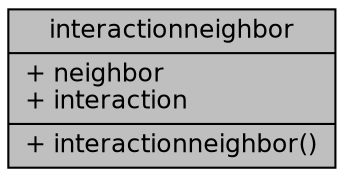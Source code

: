 digraph "interactionneighbor"
{
 // INTERACTIVE_SVG=YES
 // LATEX_PDF_SIZE
  bgcolor="transparent";
  edge [fontname="Helvetica",fontsize="12",labelfontname="Helvetica",labelfontsize="12"];
  node [fontname="Helvetica",fontsize="12",shape=record];
  Node1 [label="{interactionneighbor\n|+ neighbor\l+ interaction\l|+ interactionneighbor()\l}",height=0.2,width=0.4,color="black", fillcolor="grey75", style="filled", fontcolor="black",tooltip="This struct saves the neighboring particle number and the interaction type library number."];
}
